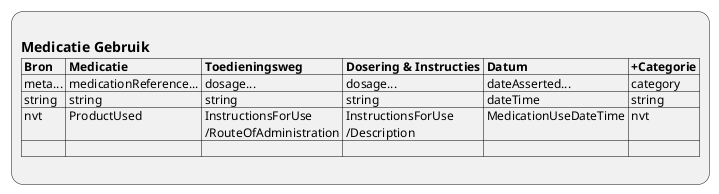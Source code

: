 @startuml ViewDefinition-MedicationStatement
:
== Medicatie Gebruik
|= Bron |= Medicatie |= Toedieningsweg |= Dosering & Instructies |= Datum |= +Categorie |
| meta... | medicationReference... | dosage... | dosage... | dateAsserted... | category |
| string | string | string | string | dateTime | string |
| nvt | ProductUsed | InstructionsForUse\n /RouteOfAdministration | InstructionsForUse\n /Description | MedicationUseDateTime | nvt |
| |
;
@enduml